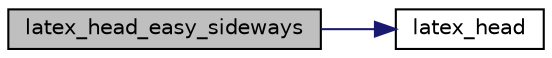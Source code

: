 digraph "latex_head_easy_sideways"
{
  edge [fontname="Helvetica",fontsize="10",labelfontname="Helvetica",labelfontsize="10"];
  node [fontname="Helvetica",fontsize="10",shape=record];
  rankdir="LR";
  Node9670 [label="latex_head_easy_sideways",height=0.2,width=0.4,color="black", fillcolor="grey75", style="filled", fontcolor="black"];
  Node9670 -> Node9671 [color="midnightblue",fontsize="10",style="solid",fontname="Helvetica"];
  Node9671 [label="latex_head",height=0.2,width=0.4,color="black", fillcolor="white", style="filled",URL="$d4/d74/util_8_c.html#ae873c602bd361c5218db5cecf1d348cd"];
}
